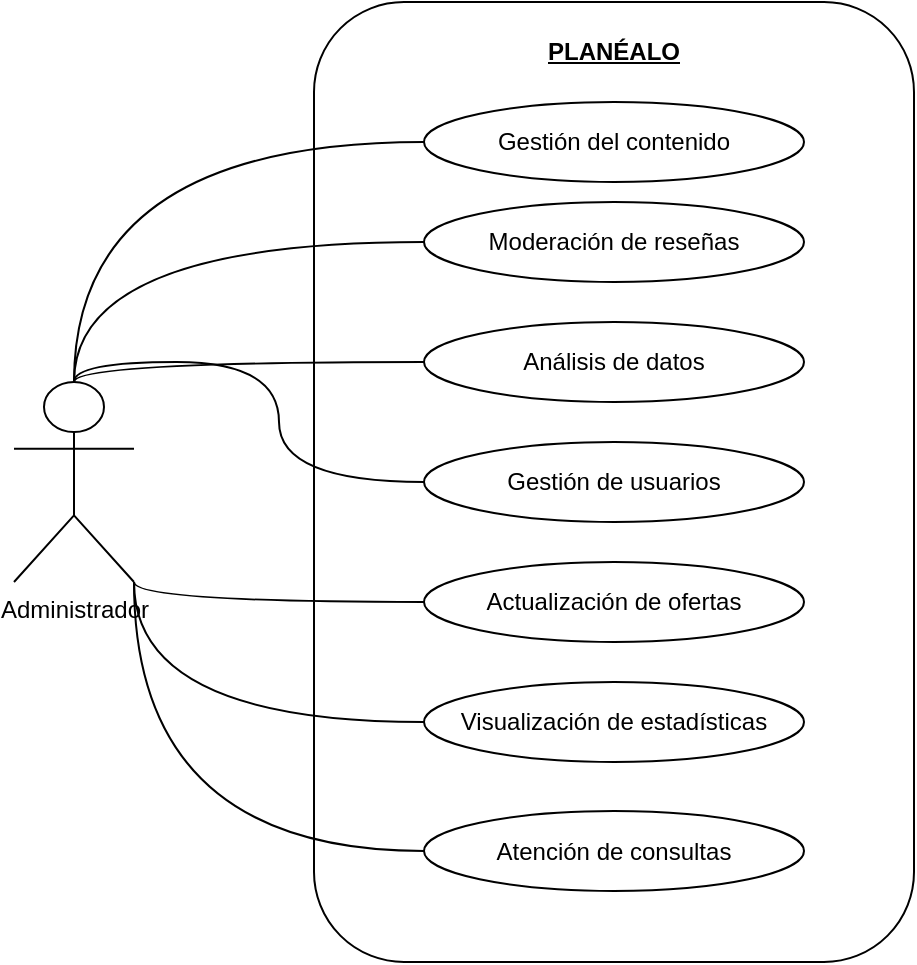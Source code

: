 <mxfile version="24.0.5" type="device">
  <diagram name="Página-1" id="W981gocsRu6OKdnIlpHC">
    <mxGraphModel dx="1914" dy="1018" grid="1" gridSize="10" guides="1" tooltips="1" connect="1" arrows="1" fold="1" page="1" pageScale="1" pageWidth="827" pageHeight="1169" math="0" shadow="0">
      <root>
        <mxCell id="0" />
        <mxCell id="1" parent="0" />
        <mxCell id="h63394lwio5A836-XYMR-1" value="Administrador&lt;div&gt;&lt;br&gt;&lt;/div&gt;" style="shape=umlActor;verticalLabelPosition=bottom;verticalAlign=top;html=1;outlineConnect=0;" vertex="1" parent="1">
          <mxGeometry x="70" y="400" width="60" height="100" as="geometry" />
        </mxCell>
        <mxCell id="h63394lwio5A836-XYMR-2" value="" style="rounded=1;whiteSpace=wrap;html=1;" vertex="1" parent="1">
          <mxGeometry x="220" y="210" width="300" height="480" as="geometry" />
        </mxCell>
        <mxCell id="h63394lwio5A836-XYMR-3" value="Gestión del contenido" style="ellipse;whiteSpace=wrap;html=1;" vertex="1" parent="1">
          <mxGeometry x="275" y="260" width="190" height="40" as="geometry" />
        </mxCell>
        <mxCell id="h63394lwio5A836-XYMR-4" value="&lt;b&gt;&lt;u&gt;PLANÉALO&lt;/u&gt;&lt;/b&gt;" style="text;html=1;align=center;verticalAlign=middle;whiteSpace=wrap;rounded=0;" vertex="1" parent="1">
          <mxGeometry x="340" y="220" width="60" height="30" as="geometry" />
        </mxCell>
        <mxCell id="h63394lwio5A836-XYMR-5" value="Moderación de reseñas" style="ellipse;whiteSpace=wrap;html=1;" vertex="1" parent="1">
          <mxGeometry x="275" y="310" width="190" height="40" as="geometry" />
        </mxCell>
        <mxCell id="h63394lwio5A836-XYMR-6" value="Análisis de datos" style="ellipse;whiteSpace=wrap;html=1;" vertex="1" parent="1">
          <mxGeometry x="275" y="370" width="190" height="40" as="geometry" />
        </mxCell>
        <mxCell id="h63394lwio5A836-XYMR-7" value="Gestión de usuarios" style="ellipse;whiteSpace=wrap;html=1;" vertex="1" parent="1">
          <mxGeometry x="275" y="430" width="190" height="40" as="geometry" />
        </mxCell>
        <mxCell id="h63394lwio5A836-XYMR-8" value="Actualización de ofertas" style="ellipse;whiteSpace=wrap;html=1;" vertex="1" parent="1">
          <mxGeometry x="275" y="490" width="190" height="40" as="geometry" />
        </mxCell>
        <mxCell id="h63394lwio5A836-XYMR-10" value="Visualización de estadísticas" style="ellipse;whiteSpace=wrap;html=1;" vertex="1" parent="1">
          <mxGeometry x="275" y="550" width="190" height="40" as="geometry" />
        </mxCell>
        <mxCell id="h63394lwio5A836-XYMR-11" value="Atención de consultas" style="ellipse;whiteSpace=wrap;html=1;" vertex="1" parent="1">
          <mxGeometry x="275" y="614.5" width="190" height="40" as="geometry" />
        </mxCell>
        <mxCell id="h63394lwio5A836-XYMR-12" value="" style="endArrow=none;html=1;rounded=0;edgeStyle=orthogonalEdgeStyle;curved=1;entryX=0;entryY=0.5;entryDx=0;entryDy=0;exitX=0.5;exitY=0;exitDx=0;exitDy=0;exitPerimeter=0;" edge="1" parent="1" source="h63394lwio5A836-XYMR-1" target="h63394lwio5A836-XYMR-3">
          <mxGeometry width="50" height="50" relative="1" as="geometry">
            <mxPoint x="390" y="540" as="sourcePoint" />
            <mxPoint x="440" y="490" as="targetPoint" />
          </mxGeometry>
        </mxCell>
        <mxCell id="h63394lwio5A836-XYMR-13" value="" style="endArrow=none;html=1;rounded=0;edgeStyle=orthogonalEdgeStyle;curved=1;entryX=0;entryY=0.5;entryDx=0;entryDy=0;exitX=0.5;exitY=0;exitDx=0;exitDy=0;exitPerimeter=0;" edge="1" parent="1" source="h63394lwio5A836-XYMR-1" target="h63394lwio5A836-XYMR-5">
          <mxGeometry width="50" height="50" relative="1" as="geometry">
            <mxPoint x="110" y="410" as="sourcePoint" />
            <mxPoint x="285" y="290" as="targetPoint" />
          </mxGeometry>
        </mxCell>
        <mxCell id="h63394lwio5A836-XYMR-14" value="" style="endArrow=none;html=1;rounded=0;edgeStyle=orthogonalEdgeStyle;curved=1;entryX=0;entryY=0.5;entryDx=0;entryDy=0;exitX=0.5;exitY=0;exitDx=0;exitDy=0;exitPerimeter=0;" edge="1" parent="1" source="h63394lwio5A836-XYMR-1" target="h63394lwio5A836-XYMR-6">
          <mxGeometry width="50" height="50" relative="1" as="geometry">
            <mxPoint x="120" y="420" as="sourcePoint" />
            <mxPoint x="295" y="300" as="targetPoint" />
          </mxGeometry>
        </mxCell>
        <mxCell id="h63394lwio5A836-XYMR-15" value="" style="endArrow=none;html=1;rounded=0;edgeStyle=orthogonalEdgeStyle;curved=1;entryX=0;entryY=0.5;entryDx=0;entryDy=0;exitX=0.5;exitY=0;exitDx=0;exitDy=0;exitPerimeter=0;" edge="1" parent="1" source="h63394lwio5A836-XYMR-1" target="h63394lwio5A836-XYMR-7">
          <mxGeometry width="50" height="50" relative="1" as="geometry">
            <mxPoint x="130" y="430" as="sourcePoint" />
            <mxPoint x="305" y="310" as="targetPoint" />
          </mxGeometry>
        </mxCell>
        <mxCell id="h63394lwio5A836-XYMR-16" value="" style="endArrow=none;html=1;rounded=0;edgeStyle=orthogonalEdgeStyle;curved=1;entryX=0;entryY=0.5;entryDx=0;entryDy=0;exitX=1;exitY=1;exitDx=0;exitDy=0;exitPerimeter=0;" edge="1" parent="1" source="h63394lwio5A836-XYMR-1" target="h63394lwio5A836-XYMR-8">
          <mxGeometry width="50" height="50" relative="1" as="geometry">
            <mxPoint x="140" y="440" as="sourcePoint" />
            <mxPoint x="315" y="320" as="targetPoint" />
          </mxGeometry>
        </mxCell>
        <mxCell id="h63394lwio5A836-XYMR-17" value="" style="endArrow=none;html=1;rounded=0;edgeStyle=orthogonalEdgeStyle;curved=1;entryX=0;entryY=0.5;entryDx=0;entryDy=0;exitX=1;exitY=1;exitDx=0;exitDy=0;exitPerimeter=0;" edge="1" parent="1" source="h63394lwio5A836-XYMR-1" target="h63394lwio5A836-XYMR-10">
          <mxGeometry width="50" height="50" relative="1" as="geometry">
            <mxPoint x="150" y="450" as="sourcePoint" />
            <mxPoint x="325" y="330" as="targetPoint" />
          </mxGeometry>
        </mxCell>
        <mxCell id="h63394lwio5A836-XYMR-18" value="" style="endArrow=none;html=1;rounded=0;edgeStyle=orthogonalEdgeStyle;curved=1;entryX=0;entryY=0.5;entryDx=0;entryDy=0;exitX=1;exitY=1;exitDx=0;exitDy=0;exitPerimeter=0;" edge="1" parent="1" source="h63394lwio5A836-XYMR-1" target="h63394lwio5A836-XYMR-11">
          <mxGeometry width="50" height="50" relative="1" as="geometry">
            <mxPoint x="160" y="460" as="sourcePoint" />
            <mxPoint x="335" y="340" as="targetPoint" />
          </mxGeometry>
        </mxCell>
      </root>
    </mxGraphModel>
  </diagram>
</mxfile>
